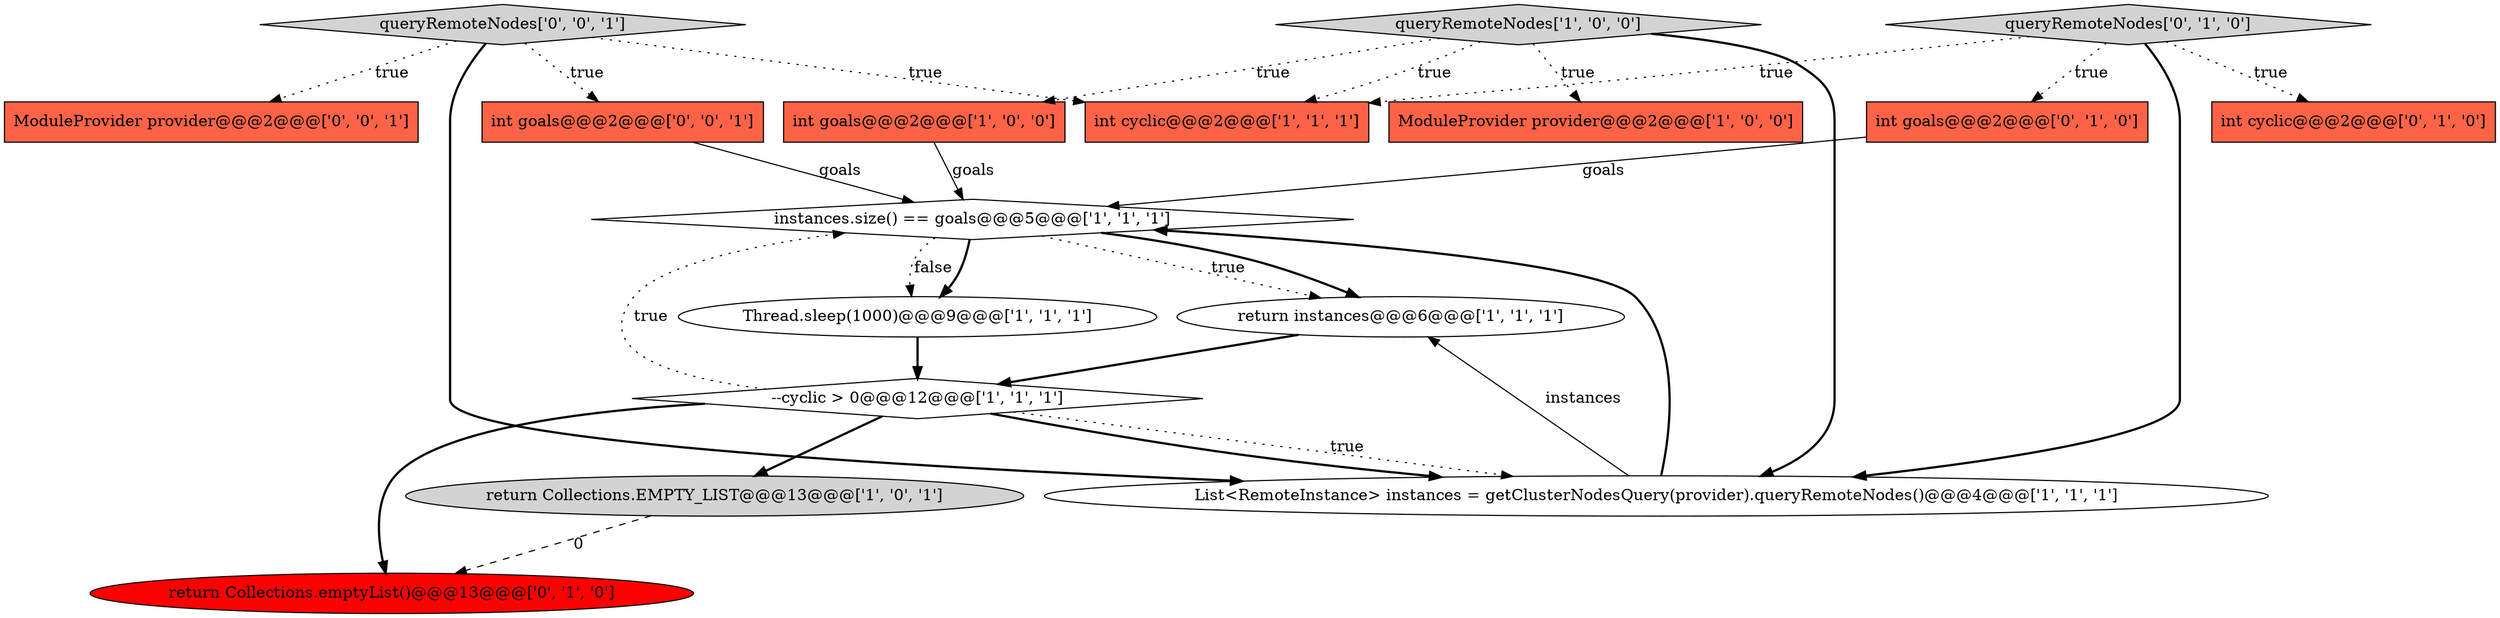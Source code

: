 digraph {
5 [style = filled, label = "int goals@@@2@@@['1', '0', '0']", fillcolor = tomato, shape = box image = "AAA0AAABBB1BBB"];
4 [style = filled, label = "instances.size() == goals@@@5@@@['1', '1', '1']", fillcolor = white, shape = diamond image = "AAA0AAABBB1BBB"];
7 [style = filled, label = "return instances@@@6@@@['1', '1', '1']", fillcolor = white, shape = ellipse image = "AAA0AAABBB1BBB"];
16 [style = filled, label = "queryRemoteNodes['0', '0', '1']", fillcolor = lightgray, shape = diamond image = "AAA0AAABBB3BBB"];
0 [style = filled, label = "ModuleProvider provider@@@2@@@['1', '0', '0']", fillcolor = tomato, shape = box image = "AAA0AAABBB1BBB"];
6 [style = filled, label = "queryRemoteNodes['1', '0', '0']", fillcolor = lightgray, shape = diamond image = "AAA0AAABBB1BBB"];
13 [style = filled, label = "return Collections.emptyList()@@@13@@@['0', '1', '0']", fillcolor = red, shape = ellipse image = "AAA1AAABBB2BBB"];
1 [style = filled, label = "return Collections.EMPTY_LIST@@@13@@@['1', '0', '1']", fillcolor = lightgray, shape = ellipse image = "AAA0AAABBB1BBB"];
10 [style = filled, label = "int goals@@@2@@@['0', '1', '0']", fillcolor = tomato, shape = box image = "AAA0AAABBB2BBB"];
14 [style = filled, label = "int goals@@@2@@@['0', '0', '1']", fillcolor = tomato, shape = box image = "AAA0AAABBB3BBB"];
15 [style = filled, label = "ModuleProvider provider@@@2@@@['0', '0', '1']", fillcolor = tomato, shape = box image = "AAA0AAABBB3BBB"];
12 [style = filled, label = "queryRemoteNodes['0', '1', '0']", fillcolor = lightgray, shape = diamond image = "AAA0AAABBB2BBB"];
8 [style = filled, label = "int cyclic@@@2@@@['1', '1', '1']", fillcolor = tomato, shape = box image = "AAA0AAABBB1BBB"];
11 [style = filled, label = "int cyclic@@@2@@@['0', '1', '0']", fillcolor = tomato, shape = box image = "AAA0AAABBB2BBB"];
3 [style = filled, label = "Thread.sleep(1000)@@@9@@@['1', '1', '1']", fillcolor = white, shape = ellipse image = "AAA0AAABBB1BBB"];
9 [style = filled, label = "--cyclic > 0@@@12@@@['1', '1', '1']", fillcolor = white, shape = diamond image = "AAA0AAABBB1BBB"];
2 [style = filled, label = "List<RemoteInstance> instances = getClusterNodesQuery(provider).queryRemoteNodes()@@@4@@@['1', '1', '1']", fillcolor = white, shape = ellipse image = "AAA0AAABBB1BBB"];
16->8 [style = dotted, label="true"];
4->3 [style = bold, label=""];
9->2 [style = bold, label=""];
12->8 [style = dotted, label="true"];
16->15 [style = dotted, label="true"];
4->7 [style = dotted, label="true"];
4->3 [style = dotted, label="false"];
10->4 [style = solid, label="goals"];
16->2 [style = bold, label=""];
2->4 [style = bold, label=""];
2->7 [style = solid, label="instances"];
4->7 [style = bold, label=""];
6->2 [style = bold, label=""];
12->11 [style = dotted, label="true"];
1->13 [style = dashed, label="0"];
7->9 [style = bold, label=""];
3->9 [style = bold, label=""];
12->2 [style = bold, label=""];
12->10 [style = dotted, label="true"];
6->8 [style = dotted, label="true"];
9->2 [style = dotted, label="true"];
16->14 [style = dotted, label="true"];
9->4 [style = dotted, label="true"];
6->0 [style = dotted, label="true"];
9->1 [style = bold, label=""];
14->4 [style = solid, label="goals"];
5->4 [style = solid, label="goals"];
6->5 [style = dotted, label="true"];
9->13 [style = bold, label=""];
}
